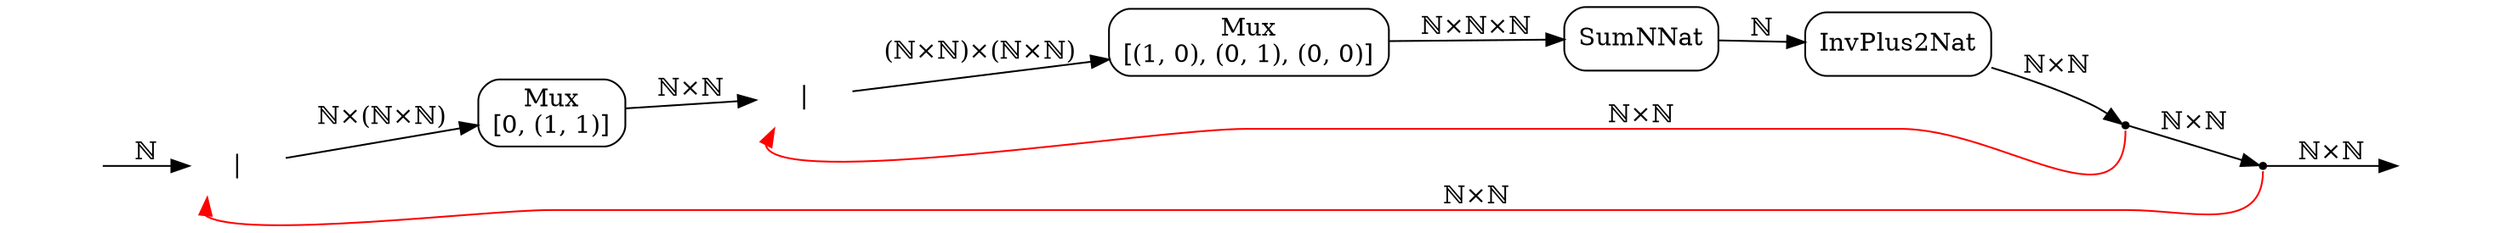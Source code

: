 /* Generated by GvGen v.0.9.1 (http://www.picviz.com/sections/opensource/gvgen.html) */

digraph G {
rankdir=LR;
   node1 [shape="plaintext",label=""];
   node2 [shape="box",style="rounded",label="Mux\n[0, (1, 1)]"];
   node3 [shape="box",style="rounded",label="Mux\n[(1, 0), (0, 1), (0, 0)]"];
   node4 [shape="box",style="rounded",label="SumNNat"];
   node5 [shape="box",style="rounded",label="InvPlus2Nat"];
   node6 [shape="plaintext",label="|"];
   node7 [shape="point",label=""];
   node8 [shape="plaintext",label="|"];
   node9 [shape="point",label=""];
   node10 [shape="plaintext",label=""];
node1->node8 [label="ℕ"];
node2->node6 [label="ℕ×ℕ"];
node3->node4 [label="ℕ×ℕ×ℕ"];
node4->node5 [label="ℕ"];
node5->node7 [label="ℕ×ℕ"];
node6->node3 [label="(ℕ×ℕ)×(ℕ×ℕ)"];
node7->node6 [color="red",headport="sw",label="ℕ×ℕ",tailport="s"];
node7->node9 [label="ℕ×ℕ"];
node8->node2 [label="ℕ×(ℕ×ℕ)"];
node9->node8 [color="red",headport="sw",label="ℕ×ℕ",tailport="s"];
node9->node10 [label="ℕ×ℕ"];
}

